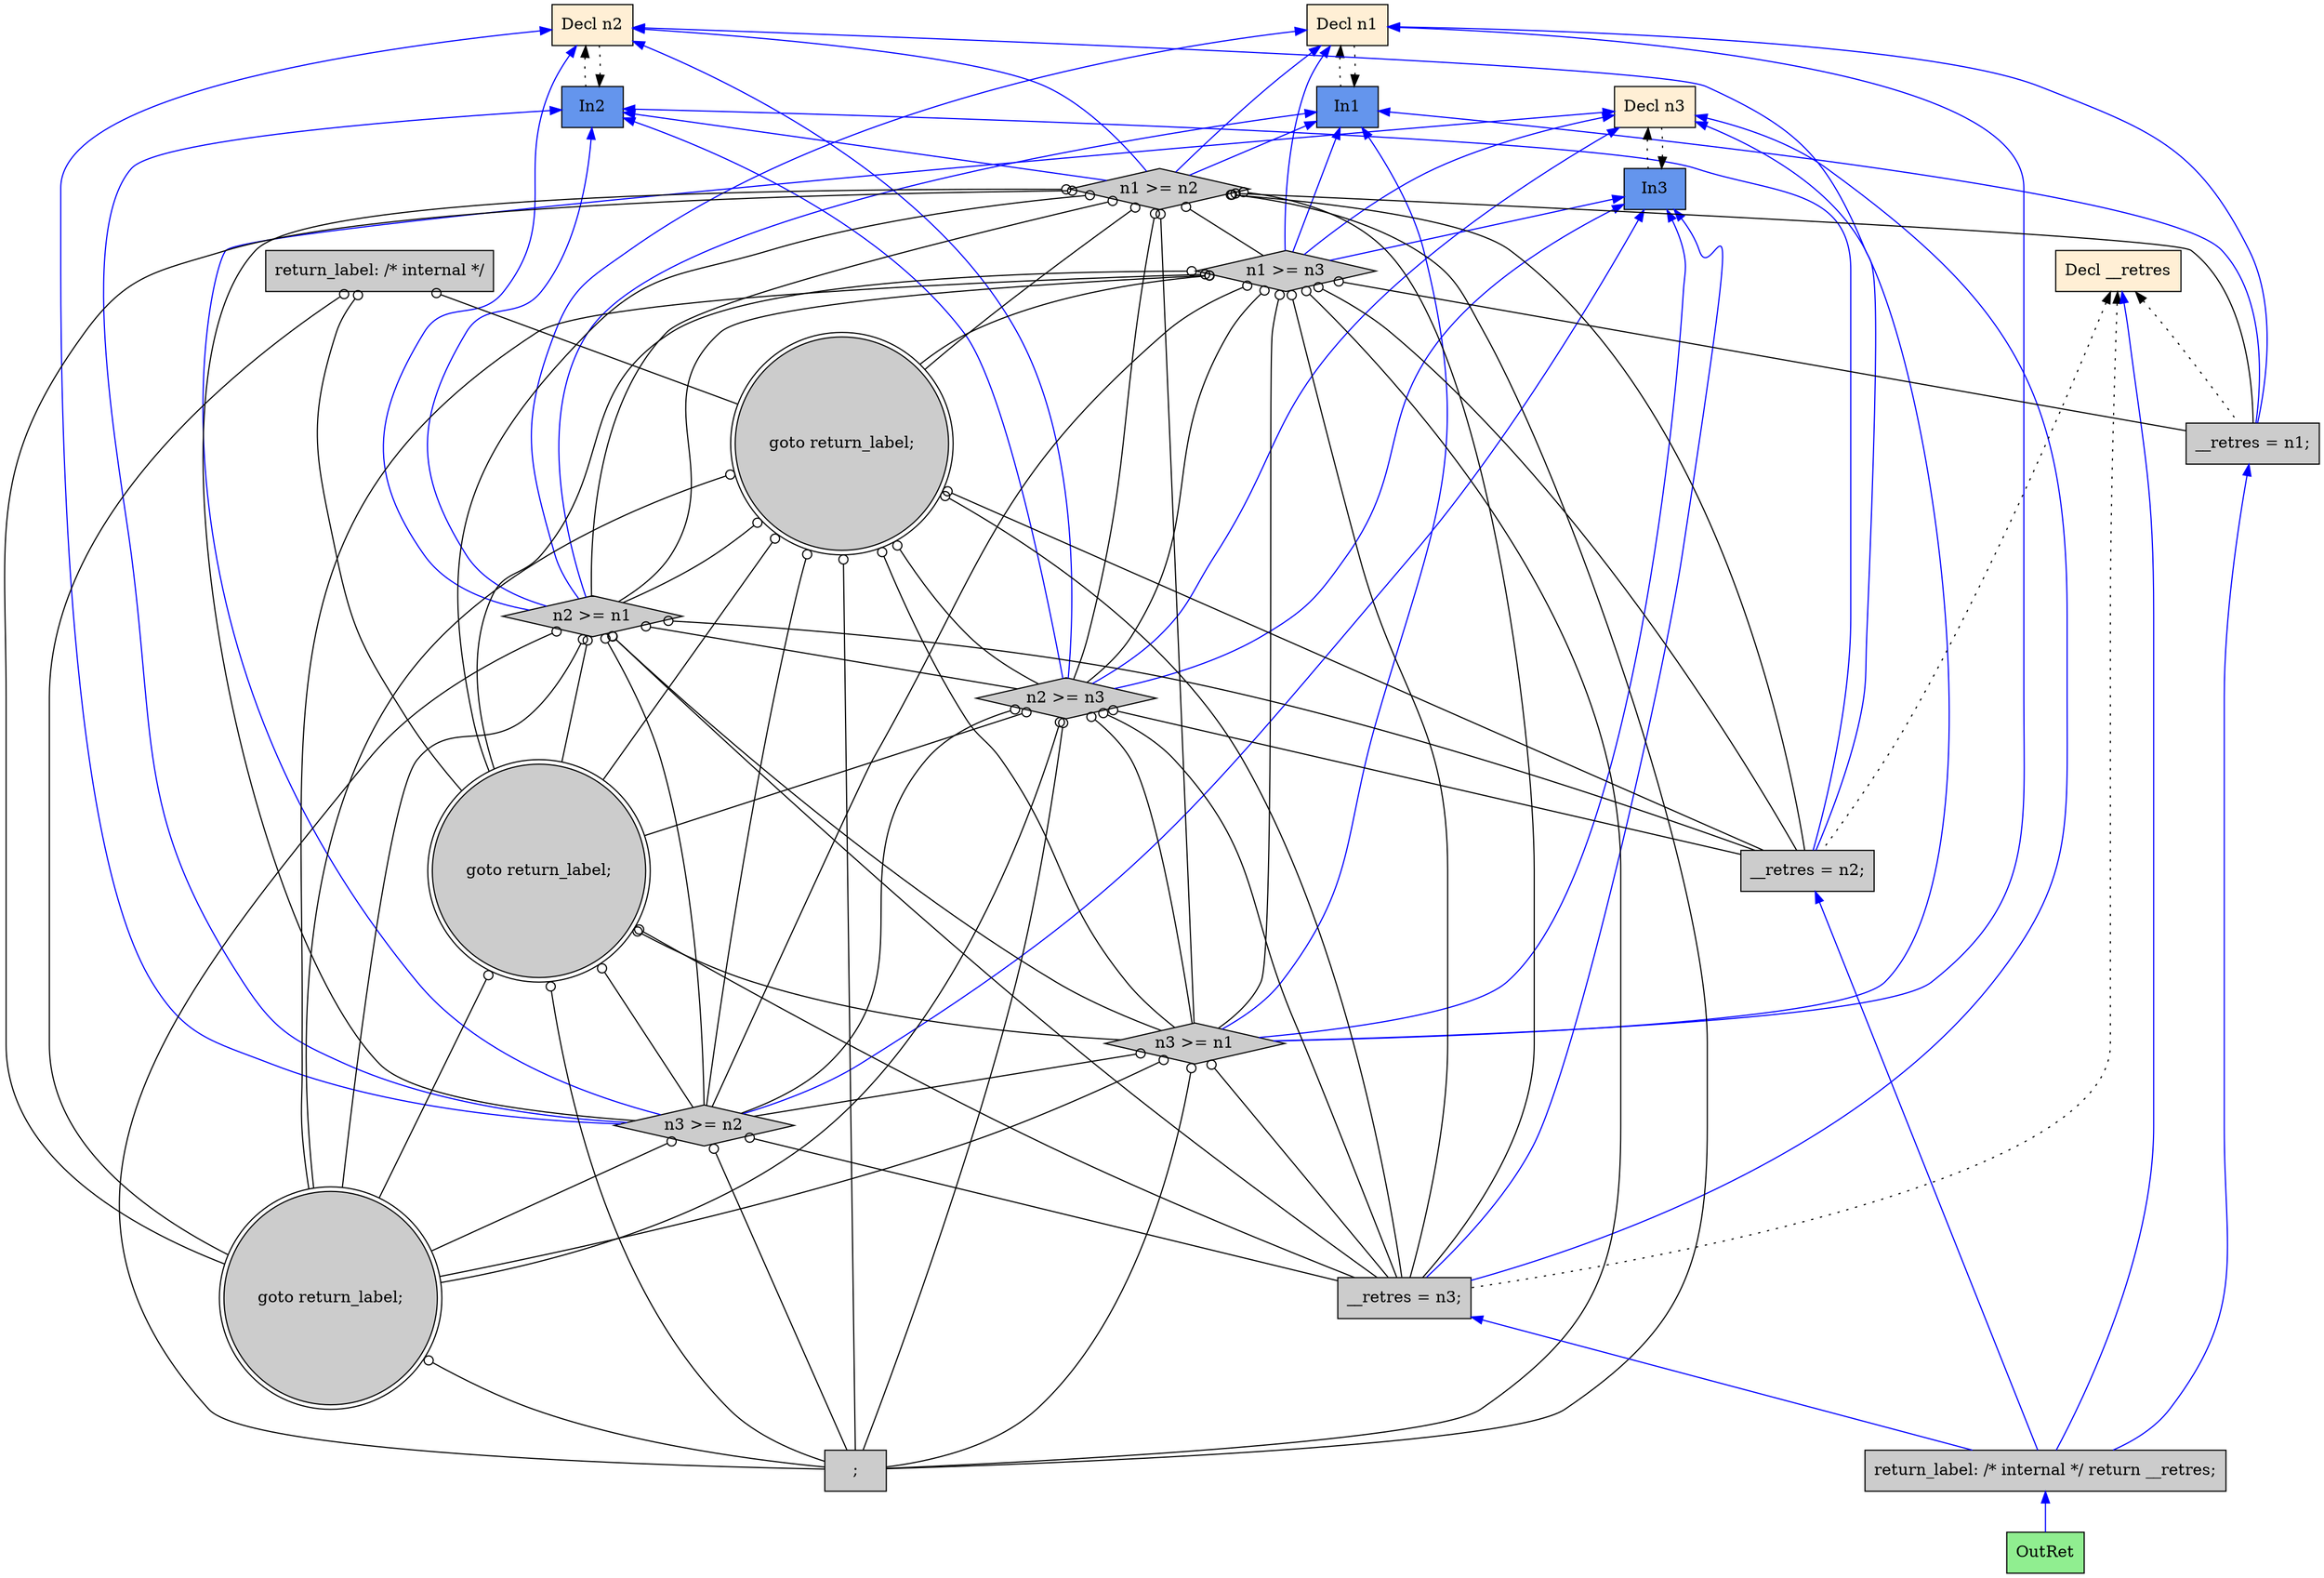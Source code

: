digraph G {
  rankdir=TB;
  node [style=filled];
  2 [shape=box, fillcolor="#FFEFD5", label="Decl n1"];
  3 [shape=box, fillcolor="#6495ED", label="In1"];
  4 [shape=box, fillcolor="#FFEFD5", label="Decl n2"];
  5 [shape=box, fillcolor="#6495ED", label="In2"];
  6 [shape=box, fillcolor="#FFEFD5", label="Decl n3"];
  7 [shape=box, fillcolor="#6495ED", label="In3"];
  8 [shape=box, fillcolor="#FFEFD5", label="Decl __retres"];
  9 [shape=diamond, fillcolor="#CCCCCC", label="n1 >= n2"];
  10 [shape=diamond, fillcolor="#CCCCCC", label="n1 >= n3"];
  11 [shape=diamond, fillcolor="#CCCCCC", label="n2 >= n1"];
  12 [shape=box, fillcolor="#CCCCCC", label="__retres = n1;"];
  13 [shape=diamond, fillcolor="#CCCCCC", label="n2 >= n3"];
  14 [shape=diamond, fillcolor="#CCCCCC", label="n3 >= n1"];
  15 [shape=doublecircle, fillcolor="#CCCCCC", label="goto return_label;"];
  16 [shape=box, fillcolor="#CCCCCC", label="return_label: /* internal */"];
  17 [shape=box, fillcolor="#CCCCCC", label="__retres = n2;"];
  18 [shape=diamond, fillcolor="#CCCCCC", label="n3 >= n2"];
  19 [shape=box, fillcolor="#CCCCCC", label=";"];
  20 [shape=doublecircle, fillcolor="#CCCCCC", label="goto return_label;"];
  21 [shape=box, fillcolor="#CCCCCC", label="__retres = n3;"];
  22 [shape=doublecircle, fillcolor="#CCCCCC", label="goto return_label;"];
  23 [shape=box, fillcolor="#CCCCCC", label="return_label: /* internal */ return __retres;"];
  24 [shape=box, fillcolor="#90EE90", label="OutRet"];
  
  
  edge [dir=back];
  3 -> 2 [style=dotted, color="#000000"];
  2 -> 3 [style=dotted, color="#000000"];
  5 -> 4 [style=dotted, color="#000000"];
  4 -> 5 [style=dotted, color="#000000"];
  7 -> 6 [style=dotted, color="#000000"];
  6 -> 7 [style=dotted, color="#000000"];
  2 -> 9 [color="#0000FF"];
  3 -> 9 [color="#0000FF"];
  4 -> 9 [color="#0000FF"];
  5 -> 9 [color="#0000FF"];
  2 -> 10 [color="#0000FF"];
  3 -> 10 [color="#0000FF"];
  6 -> 10 [color="#0000FF"];
  7 -> 10 [color="#0000FF"];
  9 -> 10 [arrowtail=odot, color="#000000"];
  2 -> 11 [color="#0000FF"];
  3 -> 11 [color="#0000FF"];
  4 -> 11 [color="#0000FF"];
  5 -> 11 [color="#0000FF"];
  9 -> 11 [arrowtail=odot, color="#000000"];
  10 -> 11 [arrowtail=odot, color="#000000"];
  15 -> 11 [arrowtail=odot, color="#000000"];
  2 -> 12 [color="#0000FF"];
  3 -> 12 [color="#0000FF"];
  8 -> 12 [style=dotted, color="#000000"];
  9 -> 12 [arrowtail=odot, color="#000000"];
  10 -> 12 [arrowtail=odot, color="#000000"];
  4 -> 13 [color="#0000FF"];
  5 -> 13 [color="#0000FF"];
  6 -> 13 [color="#0000FF"];
  7 -> 13 [color="#0000FF"];
  9 -> 13 [arrowtail=odot, color="#000000"];
  10 -> 13 [arrowtail=odot, color="#000000"];
  11 -> 13 [arrowtail=odot, color="#000000"];
  15 -> 13 [arrowtail=odot, color="#000000"];
  2 -> 14 [color="#0000FF"];
  3 -> 14 [color="#0000FF"];
  6 -> 14 [color="#0000FF"];
  7 -> 14 [color="#0000FF"];
  9 -> 14 [arrowtail=odot, color="#000000"];
  10 -> 14 [arrowtail=odot, color="#000000"];
  11 -> 14 [arrowtail=odot, color="#000000"];
  13 -> 14 [arrowtail=odot, color="#000000"];
  15 -> 14 [arrowtail=odot, color="#000000"];
  20 -> 14 [arrowtail=odot, color="#000000"];
  9 -> 15 [arrowtail=odot, color="#000000"];
  10 -> 15 [arrowtail=odot, color="#000000"];
  16 -> 15 [arrowtail=odot, color="#000000"];
  4 -> 17 [color="#0000FF"];
  5 -> 17 [color="#0000FF"];
  8 -> 17 [style=dotted, color="#000000"];
  9 -> 17 [arrowtail=odot, color="#000000"];
  10 -> 17 [arrowtail=odot, color="#000000"];
  11 -> 17 [arrowtail=odot, color="#000000"];
  13 -> 17 [arrowtail=odot, color="#000000"];
  15 -> 17 [arrowtail=odot, color="#000000"];
  4 -> 18 [color="#0000FF"];
  5 -> 18 [color="#0000FF"];
  6 -> 18 [color="#0000FF"];
  7 -> 18 [color="#0000FF"];
  9 -> 18 [arrowtail=odot, color="#000000"];
  10 -> 18 [arrowtail=odot, color="#000000"];
  11 -> 18 [arrowtail=odot, color="#000000"];
  13 -> 18 [arrowtail=odot, color="#000000"];
  14 -> 18 [arrowtail=odot, color="#000000"];
  15 -> 18 [arrowtail=odot, color="#000000"];
  20 -> 18 [arrowtail=odot, color="#000000"];
  9 -> 19 [arrowtail=odot, color="#000000"];
  10 -> 19 [arrowtail=odot, color="#000000"];
  11 -> 19 [arrowtail=odot, color="#000000"];
  13 -> 19 [arrowtail=odot, color="#000000"];
  14 -> 19 [arrowtail=odot, color="#000000"];
  15 -> 19 [arrowtail=odot, color="#000000"];
  18 -> 19 [arrowtail=odot, color="#000000"];
  20 -> 19 [arrowtail=odot, color="#000000"];
  22 -> 19 [arrowtail=odot, color="#000000"];
  9 -> 20 [arrowtail=odot, color="#000000"];
  10 -> 20 [arrowtail=odot, color="#000000"];
  11 -> 20 [arrowtail=odot, color="#000000"];
  13 -> 20 [arrowtail=odot, color="#000000"];
  15 -> 20 [arrowtail=odot, color="#000000"];
  16 -> 20 [arrowtail=odot, color="#000000"];
  6 -> 21 [color="#0000FF"];
  7 -> 21 [color="#0000FF"];
  8 -> 21 [style=dotted, color="#000000"];
  9 -> 21 [arrowtail=odot, color="#000000"];
  10 -> 21 [arrowtail=odot, color="#000000"];
  11 -> 21 [arrowtail=odot, color="#000000"];
  13 -> 21 [arrowtail=odot, color="#000000"];
  14 -> 21 [arrowtail=odot, color="#000000"];
  15 -> 21 [arrowtail=odot, color="#000000"];
  18 -> 21 [arrowtail=odot, color="#000000"];
  20 -> 21 [arrowtail=odot, color="#000000"];
  9 -> 22 [arrowtail=odot, color="#000000"];
  10 -> 22 [arrowtail=odot, color="#000000"];
  11 -> 22 [arrowtail=odot, color="#000000"];
  13 -> 22 [arrowtail=odot, color="#000000"];
  14 -> 22 [arrowtail=odot, color="#000000"];
  15 -> 22 [arrowtail=odot, color="#000000"];
  16 -> 22 [arrowtail=odot, color="#000000"];
  18 -> 22 [arrowtail=odot, color="#000000"];
  20 -> 22 [arrowtail=odot, color="#000000"];
  8 -> 23 [color="#0000FF"];
  12 -> 23 [color="#0000FF"];
  17 -> 23 [color="#0000FF"];
  21 -> 23 [color="#0000FF"];
  23 -> 24 [color="#0000FF"];
  
  }
